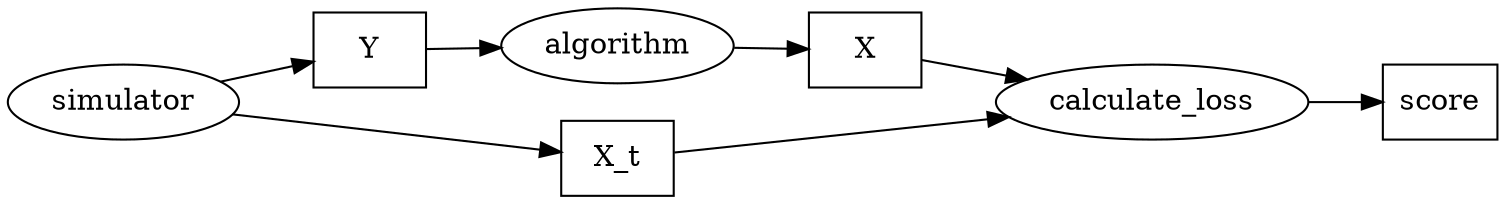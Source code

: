 digraph {
	rankdir="LR";

  simulator;

  Y [shape=box];
  X_t [shape=box];
  X [shape=box];

  score [shape=box];

  simulator -> Y;
  simulator -> X_t;

  Y -> algorithm;
  algorithm -> X;

  X_t -> calculate_loss;
  X -> calculate_loss;

  calculate_loss -> score;
}
